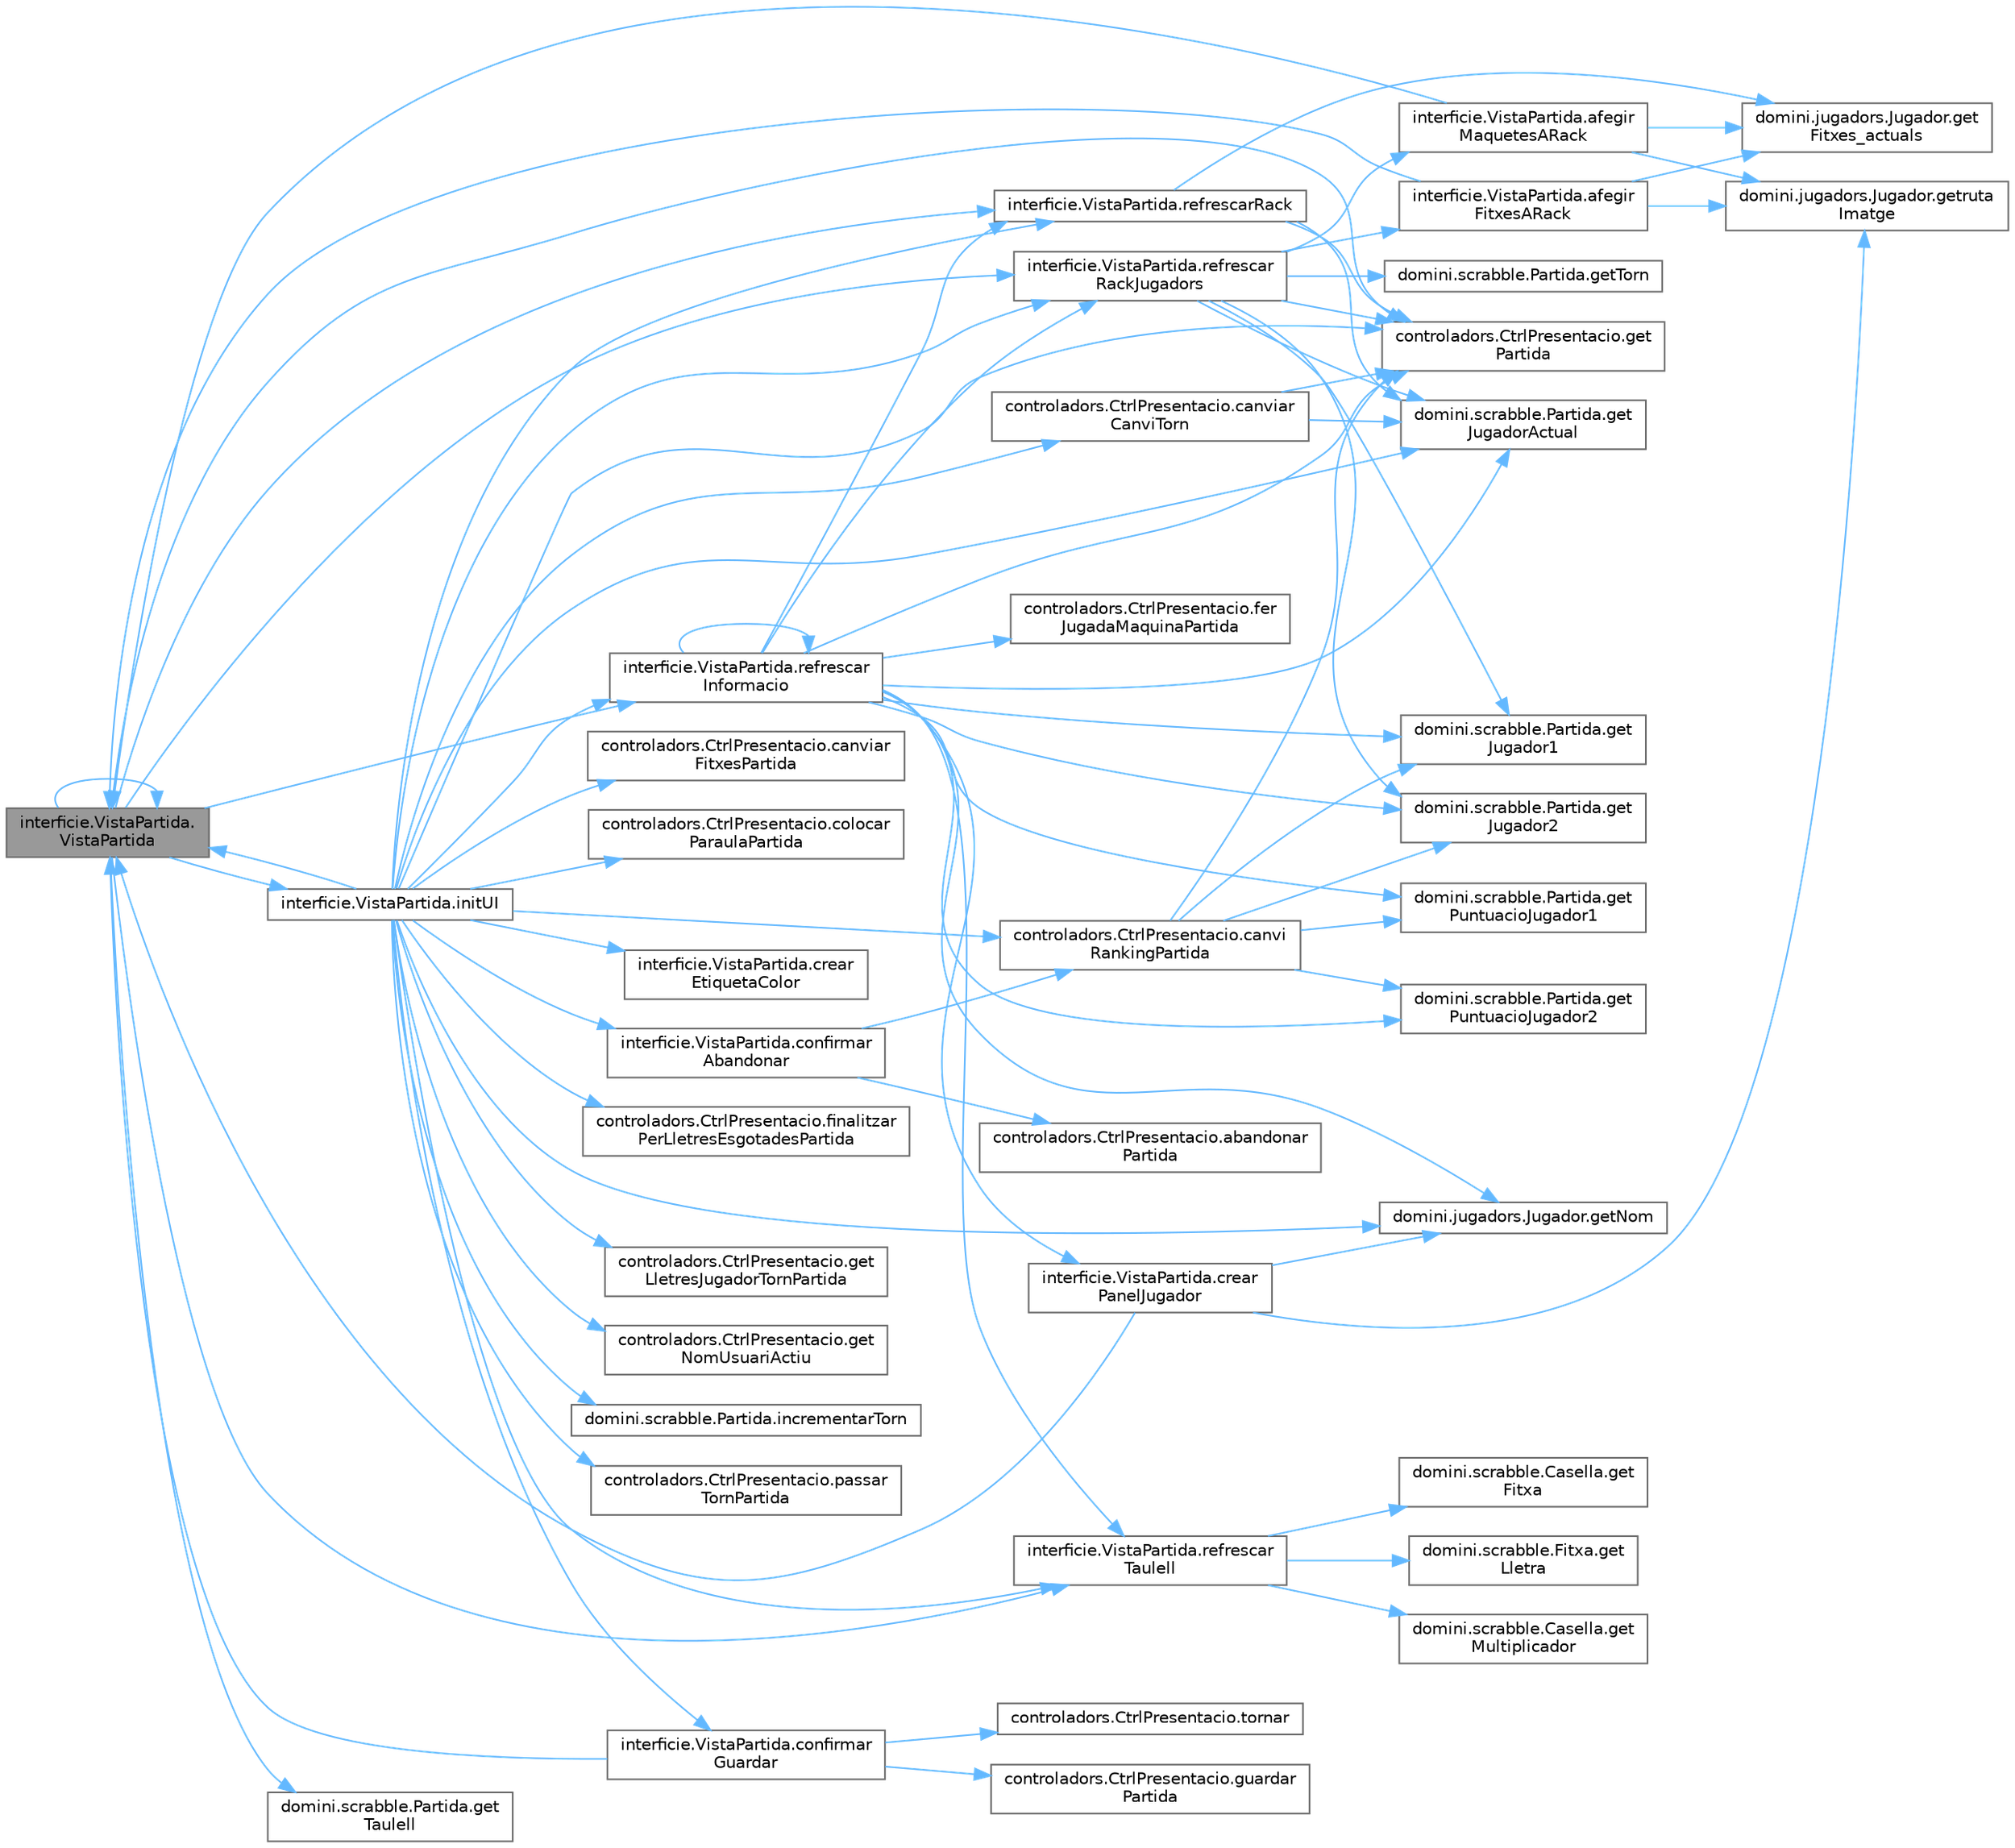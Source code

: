 digraph "interficie.VistaPartida.VistaPartida"
{
 // INTERACTIVE_SVG=YES
 // LATEX_PDF_SIZE
  bgcolor="transparent";
  edge [fontname=Helvetica,fontsize=10,labelfontname=Helvetica,labelfontsize=10];
  node [fontname=Helvetica,fontsize=10,shape=box,height=0.2,width=0.4];
  rankdir="LR";
  Node1 [id="Node000001",label="interficie.VistaPartida.\lVistaPartida",height=0.2,width=0.4,color="gray40", fillcolor="grey60", style="filled", fontcolor="black",tooltip="Constructor de la classe VistaPartida."];
  Node1 -> Node2 [id="edge1_Node000001_Node000002",color="steelblue1",style="solid",tooltip=" "];
  Node2 [id="Node000002",label="controladors.CtrlPresentacio.get\lPartida",height=0.2,width=0.4,color="grey40", fillcolor="white", style="filled",URL="$classcontroladors_1_1_ctrl_presentacio.html#af18fe9d82387504c97bd73a19eaa15e8",tooltip="Retorna la instància de la partida actual en curs."];
  Node1 -> Node3 [id="edge2_Node000001_Node000003",color="steelblue1",style="solid",tooltip=" "];
  Node3 [id="Node000003",label="domini.scrabble.Partida.get\lTaulell",height=0.2,width=0.4,color="grey40", fillcolor="white", style="filled",URL="$classdomini_1_1scrabble_1_1_partida.html#a48947dd5ad08b92eccaaedd05c63318f",tooltip="Retorna el tauler de la partida."];
  Node1 -> Node4 [id="edge3_Node000001_Node000004",color="steelblue1",style="solid",tooltip=" "];
  Node4 [id="Node000004",label="interficie.VistaPartida.initUI",height=0.2,width=0.4,color="grey40", fillcolor="white", style="filled",URL="$classinterficie_1_1_vista_partida.html#a7855e7a9cc41e1450c37054781ba6309",tooltip="Inicialitza els components de la interfície gràfica."];
  Node4 -> Node5 [id="edge4_Node000004_Node000005",color="steelblue1",style="solid",tooltip=" "];
  Node5 [id="Node000005",label="controladors.CtrlPresentacio.canviar\lCanviTorn",height=0.2,width=0.4,color="grey40", fillcolor="white", style="filled",URL="$classcontroladors_1_1_ctrl_presentacio.html#a7420312f0b6f73606984a5329267a4ce",tooltip="Canvia a la vista de canvi de torn entre jugadors."];
  Node5 -> Node6 [id="edge5_Node000005_Node000006",color="steelblue1",style="solid",tooltip=" "];
  Node6 [id="Node000006",label="domini.scrabble.Partida.get\lJugadorActual",height=0.2,width=0.4,color="grey40", fillcolor="white", style="filled",URL="$classdomini_1_1scrabble_1_1_partida.html#a97c82dc47217e0515691e5c2ffaa3626",tooltip="Obté el jugador que està jugant el torn."];
  Node5 -> Node2 [id="edge6_Node000005_Node000002",color="steelblue1",style="solid",tooltip=" "];
  Node4 -> Node7 [id="edge7_Node000004_Node000007",color="steelblue1",style="solid",tooltip=" "];
  Node7 [id="Node000007",label="controladors.CtrlPresentacio.canviar\lFitxesPartida",height=0.2,width=0.4,color="grey40", fillcolor="white", style="filled",URL="$classcontroladors_1_1_ctrl_presentacio.html#aec5451c34983ba5353cfc4f0e5e76f41",tooltip="Canvia fitxes del jugador segons les especificacions donades."];
  Node4 -> Node8 [id="edge8_Node000004_Node000008",color="steelblue1",style="solid",tooltip=" "];
  Node8 [id="Node000008",label="controladors.CtrlPresentacio.canvi\lRankingPartida",height=0.2,width=0.4,color="grey40", fillcolor="white", style="filled",URL="$classcontroladors_1_1_ctrl_presentacio.html#af82e544e6fad5efe4bce551be338f5f1",tooltip="Canvia la vista a la pantalla de rànquing final un cop acabada la partida."];
  Node8 -> Node9 [id="edge9_Node000008_Node000009",color="steelblue1",style="solid",tooltip=" "];
  Node9 [id="Node000009",label="domini.scrabble.Partida.get\lJugador1",height=0.2,width=0.4,color="grey40", fillcolor="white", style="filled",URL="$classdomini_1_1scrabble_1_1_partida.html#aa70bb260790c2c58f008a3a5acf4d14c",tooltip="Retorna el jugador 1 de la partida."];
  Node8 -> Node10 [id="edge10_Node000008_Node000010",color="steelblue1",style="solid",tooltip=" "];
  Node10 [id="Node000010",label="domini.scrabble.Partida.get\lJugador2",height=0.2,width=0.4,color="grey40", fillcolor="white", style="filled",URL="$classdomini_1_1scrabble_1_1_partida.html#a0b74d361ee022b4e90911616286443aa",tooltip="Retorna el jugador 2 de la partida."];
  Node8 -> Node2 [id="edge11_Node000008_Node000002",color="steelblue1",style="solid",tooltip=" "];
  Node8 -> Node11 [id="edge12_Node000008_Node000011",color="steelblue1",style="solid",tooltip=" "];
  Node11 [id="Node000011",label="domini.scrabble.Partida.get\lPuntuacioJugador1",height=0.2,width=0.4,color="grey40", fillcolor="white", style="filled",URL="$classdomini_1_1scrabble_1_1_partida.html#a974f15ba9601af217cd16510b3009343",tooltip="Retorna la puntuació del jugador 1."];
  Node8 -> Node12 [id="edge13_Node000008_Node000012",color="steelblue1",style="solid",tooltip=" "];
  Node12 [id="Node000012",label="domini.scrabble.Partida.get\lPuntuacioJugador2",height=0.2,width=0.4,color="grey40", fillcolor="white", style="filled",URL="$classdomini_1_1scrabble_1_1_partida.html#a7e2de1d70128d27e1477c2e4b144569e",tooltip="Retorna la puntuació del jugador 2."];
  Node4 -> Node13 [id="edge14_Node000004_Node000013",color="steelblue1",style="solid",tooltip=" "];
  Node13 [id="Node000013",label="controladors.CtrlPresentacio.colocar\lParaulaPartida",height=0.2,width=0.4,color="grey40", fillcolor="white", style="filled",URL="$classcontroladors_1_1_ctrl_presentacio.html#ac7b078ec2364baa5e710997c87fff745",tooltip="Col·loca una paraula al tauler de la partida actual."];
  Node4 -> Node14 [id="edge15_Node000004_Node000014",color="steelblue1",style="solid",tooltip=" "];
  Node14 [id="Node000014",label="interficie.VistaPartida.confirmar\lAbandonar",height=0.2,width=0.4,color="grey40", fillcolor="white", style="filled",URL="$classinterficie_1_1_vista_partida.html#acc96652063e859fc2d8d0345dfd381d5",tooltip="Confirma l'acció d'abandonar la partida."];
  Node14 -> Node15 [id="edge16_Node000014_Node000015",color="steelblue1",style="solid",tooltip=" "];
  Node15 [id="Node000015",label="controladors.CtrlPresentacio.abandonar\lPartida",height=0.2,width=0.4,color="grey40", fillcolor="white", style="filled",URL="$classcontroladors_1_1_ctrl_presentacio.html#aade10ef9769feff03c1bed6677942541",tooltip="Abandona la partida actual en curs."];
  Node14 -> Node8 [id="edge17_Node000014_Node000008",color="steelblue1",style="solid",tooltip=" "];
  Node4 -> Node16 [id="edge18_Node000004_Node000016",color="steelblue1",style="solid",tooltip=" "];
  Node16 [id="Node000016",label="interficie.VistaPartida.confirmar\lGuardar",height=0.2,width=0.4,color="grey40", fillcolor="white", style="filled",URL="$classinterficie_1_1_vista_partida.html#a8ebc9da2a2b927ba87ed97ad85ae44e8",tooltip="Confirma l'acció de guardar la partida."];
  Node16 -> Node17 [id="edge19_Node000016_Node000017",color="steelblue1",style="solid",tooltip=" "];
  Node17 [id="Node000017",label="controladors.CtrlPresentacio.guardar\lPartida",height=0.2,width=0.4,color="grey40", fillcolor="white", style="filled",URL="$classcontroladors_1_1_ctrl_presentacio.html#a53a9795c89ae4344d12c654c8030ba8b",tooltip="Desa l'estat actual de la partida en curs."];
  Node16 -> Node18 [id="edge20_Node000016_Node000018",color="steelblue1",style="solid",tooltip=" "];
  Node18 [id="Node000018",label="controladors.CtrlPresentacio.tornar",height=0.2,width=0.4,color="grey40", fillcolor="white", style="filled",URL="$classcontroladors_1_1_ctrl_presentacio.html#a66901a833c124fd1acc592cea93f4e6d",tooltip="Torna a la vista anterior a l'actual."];
  Node16 -> Node1 [id="edge21_Node000016_Node000001",color="steelblue1",style="solid",tooltip=" "];
  Node4 -> Node19 [id="edge22_Node000004_Node000019",color="steelblue1",style="solid",tooltip=" "];
  Node19 [id="Node000019",label="interficie.VistaPartida.crear\lEtiquetaColor",height=0.2,width=0.4,color="grey40", fillcolor="white", style="filled",URL="$classinterficie_1_1_vista_partida.html#a86821668768e62ba113cb745f9be5a2e",tooltip="Crea un component visual amb un quadrat de color i un text descriptiu."];
  Node4 -> Node20 [id="edge23_Node000004_Node000020",color="steelblue1",style="solid",tooltip=" "];
  Node20 [id="Node000020",label="controladors.CtrlPresentacio.finalitzar\lPerLletresEsgotadesPartida",height=0.2,width=0.4,color="grey40", fillcolor="white", style="filled",URL="$classcontroladors_1_1_ctrl_presentacio.html#a453494899bc917275955191626dfb90a",tooltip="Finalitza la partida si ja no queden fitxes disponibles per continuar."];
  Node4 -> Node6 [id="edge24_Node000004_Node000006",color="steelblue1",style="solid",tooltip=" "];
  Node4 -> Node21 [id="edge25_Node000004_Node000021",color="steelblue1",style="solid",tooltip=" "];
  Node21 [id="Node000021",label="controladors.CtrlPresentacio.get\lLletresJugadorTornPartida",height=0.2,width=0.4,color="grey40", fillcolor="white", style="filled",URL="$classcontroladors_1_1_ctrl_presentacio.html#af0b0ff5b18ffbaed78f9060af51d1d3f",tooltip="Obté les fitxes del jugador al qual li toca el torn actual."];
  Node4 -> Node22 [id="edge26_Node000004_Node000022",color="steelblue1",style="solid",tooltip=" "];
  Node22 [id="Node000022",label="domini.jugadors.Jugador.getNom",height=0.2,width=0.4,color="grey40", fillcolor="white", style="filled",URL="$classdomini_1_1jugadors_1_1_jugador.html#abd263319ed47cf1469e301659e15dd26",tooltip="Retorna el nom del jugador."];
  Node4 -> Node23 [id="edge27_Node000004_Node000023",color="steelblue1",style="solid",tooltip=" "];
  Node23 [id="Node000023",label="controladors.CtrlPresentacio.get\lNomUsuariActiu",height=0.2,width=0.4,color="grey40", fillcolor="white", style="filled",URL="$classcontroladors_1_1_ctrl_presentacio.html#a7d80b96fb70eecd976aa1b1ba530d7a7",tooltip="Retorna el nom de l'usuari que té la sessió iniciada."];
  Node4 -> Node2 [id="edge28_Node000004_Node000002",color="steelblue1",style="solid",tooltip=" "];
  Node4 -> Node24 [id="edge29_Node000004_Node000024",color="steelblue1",style="solid",tooltip=" "];
  Node24 [id="Node000024",label="domini.scrabble.Partida.incrementarTorn",height=0.2,width=0.4,color="grey40", fillcolor="white", style="filled",URL="$classdomini_1_1scrabble_1_1_partida.html#af65121dd981ef6c3f49cd0f3ea414389",tooltip="Incrementa el torn de la partida actual."];
  Node4 -> Node25 [id="edge30_Node000004_Node000025",color="steelblue1",style="solid",tooltip=" "];
  Node25 [id="Node000025",label="controladors.CtrlPresentacio.passar\lTornPartida",height=0.2,width=0.4,color="grey40", fillcolor="white", style="filled",URL="$classcontroladors_1_1_ctrl_presentacio.html#a024136387b442c83e29401d5ae330bc1",tooltip="Passa el torn a l'altre jugador de la partida actual."];
  Node4 -> Node26 [id="edge31_Node000004_Node000026",color="steelblue1",style="solid",tooltip=" "];
  Node26 [id="Node000026",label="interficie.VistaPartida.refrescar\lInformacio",height=0.2,width=0.4,color="grey40", fillcolor="white", style="filled",URL="$classinterficie_1_1_vista_partida.html#a485041b781e81c64fb5414207ff21d2a",tooltip="Actualitza la informació de la partida."];
  Node26 -> Node27 [id="edge32_Node000026_Node000027",color="steelblue1",style="solid",tooltip=" "];
  Node27 [id="Node000027",label="interficie.VistaPartida.crear\lPanelJugador",height=0.2,width=0.4,color="grey40", fillcolor="white", style="filled",URL="$classinterficie_1_1_vista_partida.html#ab47b596fbbd6a79289d4b9d7f5b5e068",tooltip="Crea un panell amb la informació d'un jugador."];
  Node27 -> Node22 [id="edge33_Node000027_Node000022",color="steelblue1",style="solid",tooltip=" "];
  Node27 -> Node28 [id="edge34_Node000027_Node000028",color="steelblue1",style="solid",tooltip=" "];
  Node28 [id="Node000028",label="domini.jugadors.Jugador.getruta\lImatge",height=0.2,width=0.4,color="grey40", fillcolor="white", style="filled",URL="$classdomini_1_1jugadors_1_1_jugador.html#ac629842bca37a6a17c8dbd5eb597e2e1",tooltip="Obté a ruta a la imatge de l'avatar."];
  Node27 -> Node1 [id="edge35_Node000027_Node000001",color="steelblue1",style="solid",tooltip=" "];
  Node26 -> Node29 [id="edge36_Node000026_Node000029",color="steelblue1",style="solid",tooltip=" "];
  Node29 [id="Node000029",label="controladors.CtrlPresentacio.fer\lJugadaMaquinaPartida",height=0.2,width=0.4,color="grey40", fillcolor="white", style="filled",URL="$classcontroladors_1_1_ctrl_presentacio.html#a1e1e1ff2beafa96af246e598af15d948",tooltip="Executa una jugada automàtica per part de la màquina."];
  Node26 -> Node9 [id="edge37_Node000026_Node000009",color="steelblue1",style="solid",tooltip=" "];
  Node26 -> Node10 [id="edge38_Node000026_Node000010",color="steelblue1",style="solid",tooltip=" "];
  Node26 -> Node6 [id="edge39_Node000026_Node000006",color="steelblue1",style="solid",tooltip=" "];
  Node26 -> Node22 [id="edge40_Node000026_Node000022",color="steelblue1",style="solid",tooltip=" "];
  Node26 -> Node2 [id="edge41_Node000026_Node000002",color="steelblue1",style="solid",tooltip=" "];
  Node26 -> Node11 [id="edge42_Node000026_Node000011",color="steelblue1",style="solid",tooltip=" "];
  Node26 -> Node12 [id="edge43_Node000026_Node000012",color="steelblue1",style="solid",tooltip=" "];
  Node26 -> Node26 [id="edge44_Node000026_Node000026",color="steelblue1",style="solid",tooltip=" "];
  Node26 -> Node30 [id="edge45_Node000026_Node000030",color="steelblue1",style="solid",tooltip=" "];
  Node30 [id="Node000030",label="interficie.VistaPartida.refrescarRack",height=0.2,width=0.4,color="grey40", fillcolor="white", style="filled",URL="$classinterficie_1_1_vista_partida.html#a338cec676072419cb1cdf74a8c57ece5",tooltip="Actualitza la visualització del rack del jugador actual."];
  Node30 -> Node31 [id="edge46_Node000030_Node000031",color="steelblue1",style="solid",tooltip=" "];
  Node31 [id="Node000031",label="domini.jugadors.Jugador.get\lFitxes_actuals",height=0.2,width=0.4,color="grey40", fillcolor="white", style="filled",URL="$classdomini_1_1jugadors_1_1_jugador.html#acf9520ec234c3f2cc52e1b79b85a008e",tooltip="Retorna la llista amb les fitxes actuals del jugador."];
  Node30 -> Node6 [id="edge47_Node000030_Node000006",color="steelblue1",style="solid",tooltip=" "];
  Node30 -> Node2 [id="edge48_Node000030_Node000002",color="steelblue1",style="solid",tooltip=" "];
  Node26 -> Node32 [id="edge49_Node000026_Node000032",color="steelblue1",style="solid",tooltip=" "];
  Node32 [id="Node000032",label="interficie.VistaPartida.refrescar\lRackJugadors",height=0.2,width=0.4,color="grey40", fillcolor="white", style="filled",URL="$classinterficie_1_1_vista_partida.html#a0698d192124492ebfd8a3b029a6fa23c",tooltip="Actualitza els racks dels jugadors."];
  Node32 -> Node33 [id="edge50_Node000032_Node000033",color="steelblue1",style="solid",tooltip=" "];
  Node33 [id="Node000033",label="interficie.VistaPartida.afegir\lFitxesARack",height=0.2,width=0.4,color="grey40", fillcolor="white", style="filled",URL="$classinterficie_1_1_vista_partida.html#a6bd7550fc714ba5195c8b55ffe3d973c",tooltip="Afegeix les fitxes d'un jugador al seu rack."];
  Node33 -> Node31 [id="edge51_Node000033_Node000031",color="steelblue1",style="solid",tooltip=" "];
  Node33 -> Node28 [id="edge52_Node000033_Node000028",color="steelblue1",style="solid",tooltip=" "];
  Node33 -> Node1 [id="edge53_Node000033_Node000001",color="steelblue1",style="solid",tooltip=" "];
  Node32 -> Node34 [id="edge54_Node000032_Node000034",color="steelblue1",style="solid",tooltip=" "];
  Node34 [id="Node000034",label="interficie.VistaPartida.afegir\lMaquetesARack",height=0.2,width=0.4,color="grey40", fillcolor="white", style="filled",URL="$classinterficie_1_1_vista_partida.html#ae6809bc2e7efc03077c111367571f788",tooltip="Afegeix maquetes al rack de l'oponent."];
  Node34 -> Node31 [id="edge55_Node000034_Node000031",color="steelblue1",style="solid",tooltip=" "];
  Node34 -> Node28 [id="edge56_Node000034_Node000028",color="steelblue1",style="solid",tooltip=" "];
  Node34 -> Node1 [id="edge57_Node000034_Node000001",color="steelblue1",style="solid",tooltip=" "];
  Node32 -> Node9 [id="edge58_Node000032_Node000009",color="steelblue1",style="solid",tooltip=" "];
  Node32 -> Node10 [id="edge59_Node000032_Node000010",color="steelblue1",style="solid",tooltip=" "];
  Node32 -> Node6 [id="edge60_Node000032_Node000006",color="steelblue1",style="solid",tooltip=" "];
  Node32 -> Node2 [id="edge61_Node000032_Node000002",color="steelblue1",style="solid",tooltip=" "];
  Node32 -> Node35 [id="edge62_Node000032_Node000035",color="steelblue1",style="solid",tooltip=" "];
  Node35 [id="Node000035",label="domini.scrabble.Partida.getTorn",height=0.2,width=0.4,color="grey40", fillcolor="white", style="filled",URL="$classdomini_1_1scrabble_1_1_partida.html#a9850396db47f91e048b0bd1c044f3301",tooltip="Retorna el torn de la partida."];
  Node26 -> Node36 [id="edge63_Node000026_Node000036",color="steelblue1",style="solid",tooltip=" "];
  Node36 [id="Node000036",label="interficie.VistaPartida.refrescar\lTaulell",height=0.2,width=0.4,color="grey40", fillcolor="white", style="filled",URL="$classinterficie_1_1_vista_partida.html#a9f0d9c59b7bc013b948846f280acba77",tooltip="Actualitza la visualització del taulell de joc."];
  Node36 -> Node37 [id="edge64_Node000036_Node000037",color="steelblue1",style="solid",tooltip=" "];
  Node37 [id="Node000037",label="domini.scrabble.Casella.get\lFitxa",height=0.2,width=0.4,color="grey40", fillcolor="white", style="filled",URL="$classdomini_1_1scrabble_1_1_casella.html#ad6fa4e60f906cde260a175354e4fda22",tooltip="Retorna la fitxa de la casella."];
  Node36 -> Node38 [id="edge65_Node000036_Node000038",color="steelblue1",style="solid",tooltip=" "];
  Node38 [id="Node000038",label="domini.scrabble.Fitxa.get\lLletra",height=0.2,width=0.4,color="grey40", fillcolor="white", style="filled",URL="$classdomini_1_1scrabble_1_1_fitxa.html#a3ee9b39d600851a00c4ce541339ba90e",tooltip="Retorna la lletra associada a la fitxa."];
  Node36 -> Node39 [id="edge66_Node000036_Node000039",color="steelblue1",style="solid",tooltip=" "];
  Node39 [id="Node000039",label="domini.scrabble.Casella.get\lMultiplicador",height=0.2,width=0.4,color="grey40", fillcolor="white", style="filled",URL="$classdomini_1_1scrabble_1_1_casella.html#a2ce7db6c414e455606dfbd8ee8056a3b",tooltip="Retorna el multiplicador de la casella."];
  Node4 -> Node30 [id="edge67_Node000004_Node000030",color="steelblue1",style="solid",tooltip=" "];
  Node4 -> Node32 [id="edge68_Node000004_Node000032",color="steelblue1",style="solid",tooltip=" "];
  Node4 -> Node36 [id="edge69_Node000004_Node000036",color="steelblue1",style="solid",tooltip=" "];
  Node4 -> Node1 [id="edge70_Node000004_Node000001",color="steelblue1",style="solid",tooltip=" "];
  Node1 -> Node26 [id="edge71_Node000001_Node000026",color="steelblue1",style="solid",tooltip=" "];
  Node1 -> Node30 [id="edge72_Node000001_Node000030",color="steelblue1",style="solid",tooltip=" "];
  Node1 -> Node32 [id="edge73_Node000001_Node000032",color="steelblue1",style="solid",tooltip=" "];
  Node1 -> Node36 [id="edge74_Node000001_Node000036",color="steelblue1",style="solid",tooltip=" "];
  Node1 -> Node1 [id="edge75_Node000001_Node000001",color="steelblue1",style="solid",tooltip=" "];
}
